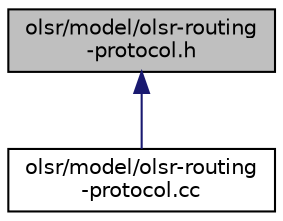 digraph "olsr/model/olsr-routing-protocol.h"
{
  edge [fontname="Helvetica",fontsize="10",labelfontname="Helvetica",labelfontsize="10"];
  node [fontname="Helvetica",fontsize="10",shape=record];
  Node1 [label="olsr/model/olsr-routing\l-protocol.h",height=0.2,width=0.4,color="black", fillcolor="grey75", style="filled", fontcolor="black"];
  Node1 -> Node2 [dir="back",color="midnightblue",fontsize="10",style="solid"];
  Node2 [label="olsr/model/olsr-routing\l-protocol.cc",height=0.2,width=0.4,color="black", fillcolor="white", style="filled",URL="$d0/d1f/olsr-routing-protocol_8cc.html"];
}
